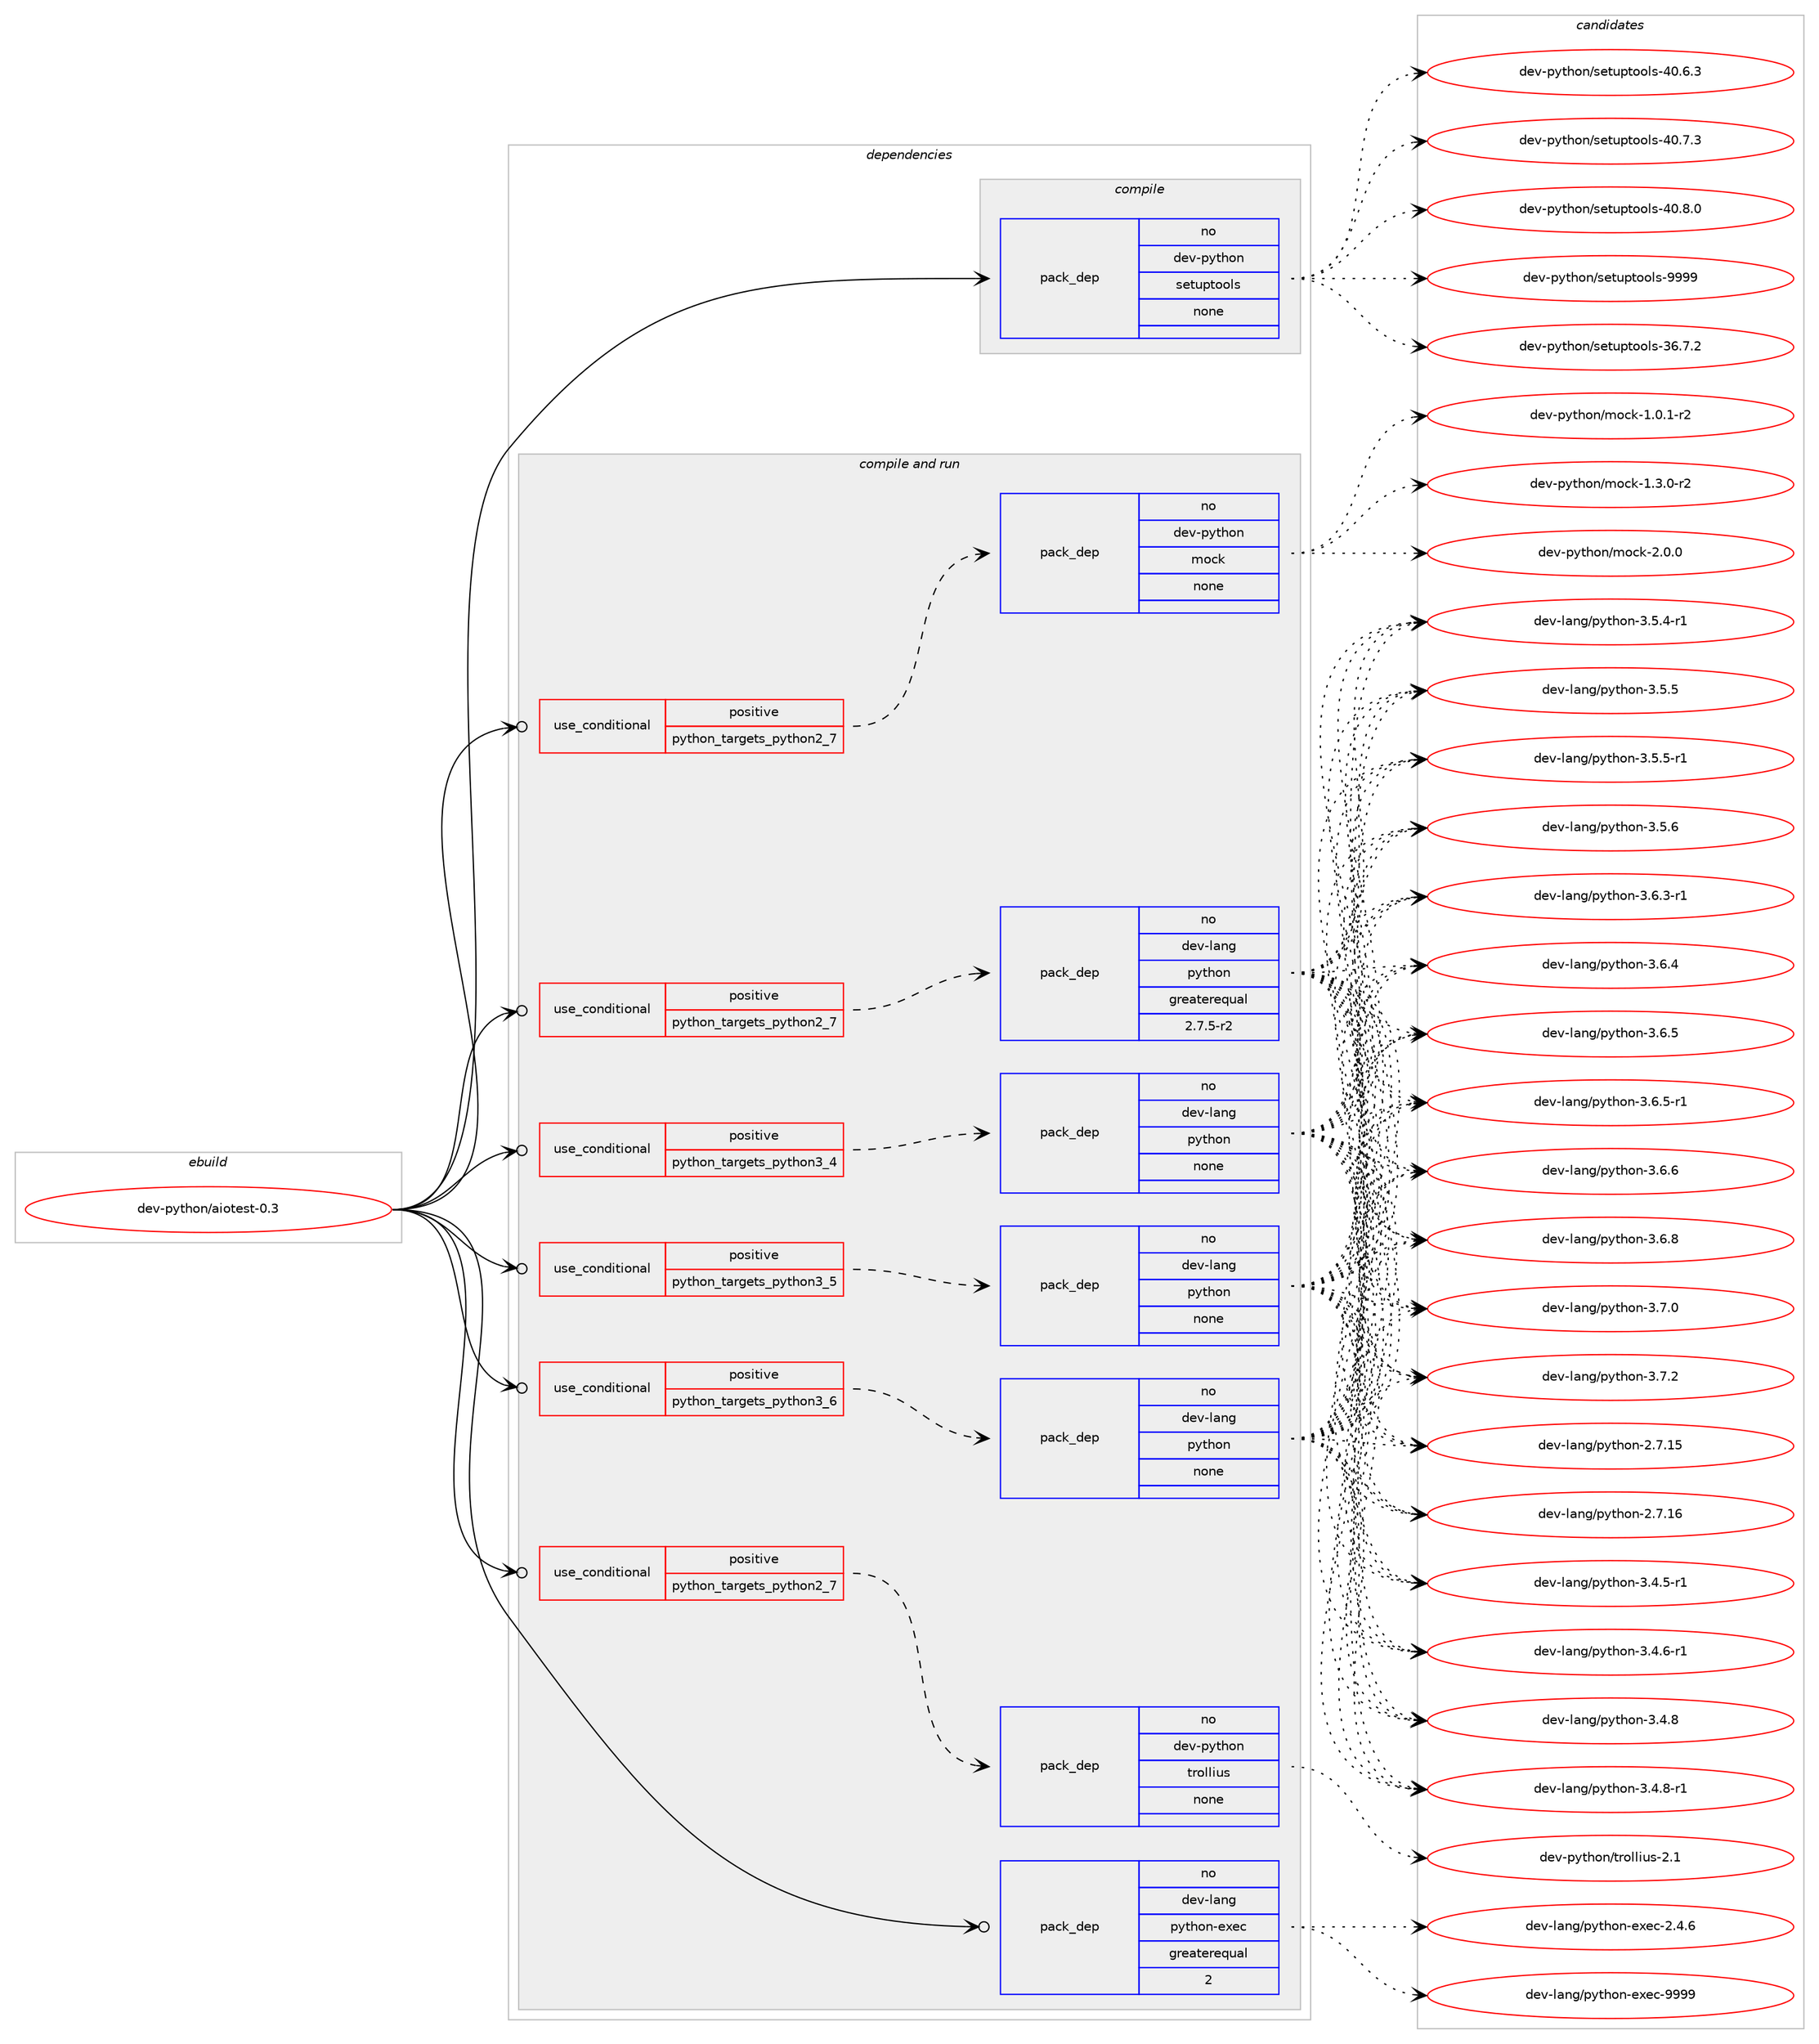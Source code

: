 digraph prolog {

# *************
# Graph options
# *************

newrank=true;
concentrate=true;
compound=true;
graph [rankdir=LR,fontname=Helvetica,fontsize=10,ranksep=1.5];#, ranksep=2.5, nodesep=0.2];
edge  [arrowhead=vee];
node  [fontname=Helvetica,fontsize=10];

# **********
# The ebuild
# **********

subgraph cluster_leftcol {
color=gray;
rank=same;
label=<<i>ebuild</i>>;
id [label="dev-python/aiotest-0.3", color=red, width=4, href="../dev-python/aiotest-0.3.svg"];
}

# ****************
# The dependencies
# ****************

subgraph cluster_midcol {
color=gray;
label=<<i>dependencies</i>>;
subgraph cluster_compile {
fillcolor="#eeeeee";
style=filled;
label=<<i>compile</i>>;
subgraph pack1004085 {
dependency1397970 [label=<<TABLE BORDER="0" CELLBORDER="1" CELLSPACING="0" CELLPADDING="4" WIDTH="220"><TR><TD ROWSPAN="6" CELLPADDING="30">pack_dep</TD></TR><TR><TD WIDTH="110">no</TD></TR><TR><TD>dev-python</TD></TR><TR><TD>setuptools</TD></TR><TR><TD>none</TD></TR><TR><TD></TD></TR></TABLE>>, shape=none, color=blue];
}
id:e -> dependency1397970:w [weight=20,style="solid",arrowhead="vee"];
}
subgraph cluster_compileandrun {
fillcolor="#eeeeee";
style=filled;
label=<<i>compile and run</i>>;
subgraph cond370660 {
dependency1397971 [label=<<TABLE BORDER="0" CELLBORDER="1" CELLSPACING="0" CELLPADDING="4"><TR><TD ROWSPAN="3" CELLPADDING="10">use_conditional</TD></TR><TR><TD>positive</TD></TR><TR><TD>python_targets_python2_7</TD></TR></TABLE>>, shape=none, color=red];
subgraph pack1004086 {
dependency1397972 [label=<<TABLE BORDER="0" CELLBORDER="1" CELLSPACING="0" CELLPADDING="4" WIDTH="220"><TR><TD ROWSPAN="6" CELLPADDING="30">pack_dep</TD></TR><TR><TD WIDTH="110">no</TD></TR><TR><TD>dev-lang</TD></TR><TR><TD>python</TD></TR><TR><TD>greaterequal</TD></TR><TR><TD>2.7.5-r2</TD></TR></TABLE>>, shape=none, color=blue];
}
dependency1397971:e -> dependency1397972:w [weight=20,style="dashed",arrowhead="vee"];
}
id:e -> dependency1397971:w [weight=20,style="solid",arrowhead="odotvee"];
subgraph cond370661 {
dependency1397973 [label=<<TABLE BORDER="0" CELLBORDER="1" CELLSPACING="0" CELLPADDING="4"><TR><TD ROWSPAN="3" CELLPADDING="10">use_conditional</TD></TR><TR><TD>positive</TD></TR><TR><TD>python_targets_python2_7</TD></TR></TABLE>>, shape=none, color=red];
subgraph pack1004087 {
dependency1397974 [label=<<TABLE BORDER="0" CELLBORDER="1" CELLSPACING="0" CELLPADDING="4" WIDTH="220"><TR><TD ROWSPAN="6" CELLPADDING="30">pack_dep</TD></TR><TR><TD WIDTH="110">no</TD></TR><TR><TD>dev-python</TD></TR><TR><TD>mock</TD></TR><TR><TD>none</TD></TR><TR><TD></TD></TR></TABLE>>, shape=none, color=blue];
}
dependency1397973:e -> dependency1397974:w [weight=20,style="dashed",arrowhead="vee"];
}
id:e -> dependency1397973:w [weight=20,style="solid",arrowhead="odotvee"];
subgraph cond370662 {
dependency1397975 [label=<<TABLE BORDER="0" CELLBORDER="1" CELLSPACING="0" CELLPADDING="4"><TR><TD ROWSPAN="3" CELLPADDING="10">use_conditional</TD></TR><TR><TD>positive</TD></TR><TR><TD>python_targets_python2_7</TD></TR></TABLE>>, shape=none, color=red];
subgraph pack1004088 {
dependency1397976 [label=<<TABLE BORDER="0" CELLBORDER="1" CELLSPACING="0" CELLPADDING="4" WIDTH="220"><TR><TD ROWSPAN="6" CELLPADDING="30">pack_dep</TD></TR><TR><TD WIDTH="110">no</TD></TR><TR><TD>dev-python</TD></TR><TR><TD>trollius</TD></TR><TR><TD>none</TD></TR><TR><TD></TD></TR></TABLE>>, shape=none, color=blue];
}
dependency1397975:e -> dependency1397976:w [weight=20,style="dashed",arrowhead="vee"];
}
id:e -> dependency1397975:w [weight=20,style="solid",arrowhead="odotvee"];
subgraph cond370663 {
dependency1397977 [label=<<TABLE BORDER="0" CELLBORDER="1" CELLSPACING="0" CELLPADDING="4"><TR><TD ROWSPAN="3" CELLPADDING="10">use_conditional</TD></TR><TR><TD>positive</TD></TR><TR><TD>python_targets_python3_4</TD></TR></TABLE>>, shape=none, color=red];
subgraph pack1004089 {
dependency1397978 [label=<<TABLE BORDER="0" CELLBORDER="1" CELLSPACING="0" CELLPADDING="4" WIDTH="220"><TR><TD ROWSPAN="6" CELLPADDING="30">pack_dep</TD></TR><TR><TD WIDTH="110">no</TD></TR><TR><TD>dev-lang</TD></TR><TR><TD>python</TD></TR><TR><TD>none</TD></TR><TR><TD></TD></TR></TABLE>>, shape=none, color=blue];
}
dependency1397977:e -> dependency1397978:w [weight=20,style="dashed",arrowhead="vee"];
}
id:e -> dependency1397977:w [weight=20,style="solid",arrowhead="odotvee"];
subgraph cond370664 {
dependency1397979 [label=<<TABLE BORDER="0" CELLBORDER="1" CELLSPACING="0" CELLPADDING="4"><TR><TD ROWSPAN="3" CELLPADDING="10">use_conditional</TD></TR><TR><TD>positive</TD></TR><TR><TD>python_targets_python3_5</TD></TR></TABLE>>, shape=none, color=red];
subgraph pack1004090 {
dependency1397980 [label=<<TABLE BORDER="0" CELLBORDER="1" CELLSPACING="0" CELLPADDING="4" WIDTH="220"><TR><TD ROWSPAN="6" CELLPADDING="30">pack_dep</TD></TR><TR><TD WIDTH="110">no</TD></TR><TR><TD>dev-lang</TD></TR><TR><TD>python</TD></TR><TR><TD>none</TD></TR><TR><TD></TD></TR></TABLE>>, shape=none, color=blue];
}
dependency1397979:e -> dependency1397980:w [weight=20,style="dashed",arrowhead="vee"];
}
id:e -> dependency1397979:w [weight=20,style="solid",arrowhead="odotvee"];
subgraph cond370665 {
dependency1397981 [label=<<TABLE BORDER="0" CELLBORDER="1" CELLSPACING="0" CELLPADDING="4"><TR><TD ROWSPAN="3" CELLPADDING="10">use_conditional</TD></TR><TR><TD>positive</TD></TR><TR><TD>python_targets_python3_6</TD></TR></TABLE>>, shape=none, color=red];
subgraph pack1004091 {
dependency1397982 [label=<<TABLE BORDER="0" CELLBORDER="1" CELLSPACING="0" CELLPADDING="4" WIDTH="220"><TR><TD ROWSPAN="6" CELLPADDING="30">pack_dep</TD></TR><TR><TD WIDTH="110">no</TD></TR><TR><TD>dev-lang</TD></TR><TR><TD>python</TD></TR><TR><TD>none</TD></TR><TR><TD></TD></TR></TABLE>>, shape=none, color=blue];
}
dependency1397981:e -> dependency1397982:w [weight=20,style="dashed",arrowhead="vee"];
}
id:e -> dependency1397981:w [weight=20,style="solid",arrowhead="odotvee"];
subgraph pack1004092 {
dependency1397983 [label=<<TABLE BORDER="0" CELLBORDER="1" CELLSPACING="0" CELLPADDING="4" WIDTH="220"><TR><TD ROWSPAN="6" CELLPADDING="30">pack_dep</TD></TR><TR><TD WIDTH="110">no</TD></TR><TR><TD>dev-lang</TD></TR><TR><TD>python-exec</TD></TR><TR><TD>greaterequal</TD></TR><TR><TD>2</TD></TR></TABLE>>, shape=none, color=blue];
}
id:e -> dependency1397983:w [weight=20,style="solid",arrowhead="odotvee"];
}
subgraph cluster_run {
fillcolor="#eeeeee";
style=filled;
label=<<i>run</i>>;
}
}

# **************
# The candidates
# **************

subgraph cluster_choices {
rank=same;
color=gray;
label=<<i>candidates</i>>;

subgraph choice1004085 {
color=black;
nodesep=1;
choice100101118451121211161041111104711510111611711211611111110811545515446554650 [label="dev-python/setuptools-36.7.2", color=red, width=4,href="../dev-python/setuptools-36.7.2.svg"];
choice100101118451121211161041111104711510111611711211611111110811545524846544651 [label="dev-python/setuptools-40.6.3", color=red, width=4,href="../dev-python/setuptools-40.6.3.svg"];
choice100101118451121211161041111104711510111611711211611111110811545524846554651 [label="dev-python/setuptools-40.7.3", color=red, width=4,href="../dev-python/setuptools-40.7.3.svg"];
choice100101118451121211161041111104711510111611711211611111110811545524846564648 [label="dev-python/setuptools-40.8.0", color=red, width=4,href="../dev-python/setuptools-40.8.0.svg"];
choice10010111845112121116104111110471151011161171121161111111081154557575757 [label="dev-python/setuptools-9999", color=red, width=4,href="../dev-python/setuptools-9999.svg"];
dependency1397970:e -> choice100101118451121211161041111104711510111611711211611111110811545515446554650:w [style=dotted,weight="100"];
dependency1397970:e -> choice100101118451121211161041111104711510111611711211611111110811545524846544651:w [style=dotted,weight="100"];
dependency1397970:e -> choice100101118451121211161041111104711510111611711211611111110811545524846554651:w [style=dotted,weight="100"];
dependency1397970:e -> choice100101118451121211161041111104711510111611711211611111110811545524846564648:w [style=dotted,weight="100"];
dependency1397970:e -> choice10010111845112121116104111110471151011161171121161111111081154557575757:w [style=dotted,weight="100"];
}
subgraph choice1004086 {
color=black;
nodesep=1;
choice10010111845108971101034711212111610411111045504655464953 [label="dev-lang/python-2.7.15", color=red, width=4,href="../dev-lang/python-2.7.15.svg"];
choice10010111845108971101034711212111610411111045504655464954 [label="dev-lang/python-2.7.16", color=red, width=4,href="../dev-lang/python-2.7.16.svg"];
choice1001011184510897110103471121211161041111104551465246534511449 [label="dev-lang/python-3.4.5-r1", color=red, width=4,href="../dev-lang/python-3.4.5-r1.svg"];
choice1001011184510897110103471121211161041111104551465246544511449 [label="dev-lang/python-3.4.6-r1", color=red, width=4,href="../dev-lang/python-3.4.6-r1.svg"];
choice100101118451089711010347112121116104111110455146524656 [label="dev-lang/python-3.4.8", color=red, width=4,href="../dev-lang/python-3.4.8.svg"];
choice1001011184510897110103471121211161041111104551465246564511449 [label="dev-lang/python-3.4.8-r1", color=red, width=4,href="../dev-lang/python-3.4.8-r1.svg"];
choice1001011184510897110103471121211161041111104551465346524511449 [label="dev-lang/python-3.5.4-r1", color=red, width=4,href="../dev-lang/python-3.5.4-r1.svg"];
choice100101118451089711010347112121116104111110455146534653 [label="dev-lang/python-3.5.5", color=red, width=4,href="../dev-lang/python-3.5.5.svg"];
choice1001011184510897110103471121211161041111104551465346534511449 [label="dev-lang/python-3.5.5-r1", color=red, width=4,href="../dev-lang/python-3.5.5-r1.svg"];
choice100101118451089711010347112121116104111110455146534654 [label="dev-lang/python-3.5.6", color=red, width=4,href="../dev-lang/python-3.5.6.svg"];
choice1001011184510897110103471121211161041111104551465446514511449 [label="dev-lang/python-3.6.3-r1", color=red, width=4,href="../dev-lang/python-3.6.3-r1.svg"];
choice100101118451089711010347112121116104111110455146544652 [label="dev-lang/python-3.6.4", color=red, width=4,href="../dev-lang/python-3.6.4.svg"];
choice100101118451089711010347112121116104111110455146544653 [label="dev-lang/python-3.6.5", color=red, width=4,href="../dev-lang/python-3.6.5.svg"];
choice1001011184510897110103471121211161041111104551465446534511449 [label="dev-lang/python-3.6.5-r1", color=red, width=4,href="../dev-lang/python-3.6.5-r1.svg"];
choice100101118451089711010347112121116104111110455146544654 [label="dev-lang/python-3.6.6", color=red, width=4,href="../dev-lang/python-3.6.6.svg"];
choice100101118451089711010347112121116104111110455146544656 [label="dev-lang/python-3.6.8", color=red, width=4,href="../dev-lang/python-3.6.8.svg"];
choice100101118451089711010347112121116104111110455146554648 [label="dev-lang/python-3.7.0", color=red, width=4,href="../dev-lang/python-3.7.0.svg"];
choice100101118451089711010347112121116104111110455146554650 [label="dev-lang/python-3.7.2", color=red, width=4,href="../dev-lang/python-3.7.2.svg"];
dependency1397972:e -> choice10010111845108971101034711212111610411111045504655464953:w [style=dotted,weight="100"];
dependency1397972:e -> choice10010111845108971101034711212111610411111045504655464954:w [style=dotted,weight="100"];
dependency1397972:e -> choice1001011184510897110103471121211161041111104551465246534511449:w [style=dotted,weight="100"];
dependency1397972:e -> choice1001011184510897110103471121211161041111104551465246544511449:w [style=dotted,weight="100"];
dependency1397972:e -> choice100101118451089711010347112121116104111110455146524656:w [style=dotted,weight="100"];
dependency1397972:e -> choice1001011184510897110103471121211161041111104551465246564511449:w [style=dotted,weight="100"];
dependency1397972:e -> choice1001011184510897110103471121211161041111104551465346524511449:w [style=dotted,weight="100"];
dependency1397972:e -> choice100101118451089711010347112121116104111110455146534653:w [style=dotted,weight="100"];
dependency1397972:e -> choice1001011184510897110103471121211161041111104551465346534511449:w [style=dotted,weight="100"];
dependency1397972:e -> choice100101118451089711010347112121116104111110455146534654:w [style=dotted,weight="100"];
dependency1397972:e -> choice1001011184510897110103471121211161041111104551465446514511449:w [style=dotted,weight="100"];
dependency1397972:e -> choice100101118451089711010347112121116104111110455146544652:w [style=dotted,weight="100"];
dependency1397972:e -> choice100101118451089711010347112121116104111110455146544653:w [style=dotted,weight="100"];
dependency1397972:e -> choice1001011184510897110103471121211161041111104551465446534511449:w [style=dotted,weight="100"];
dependency1397972:e -> choice100101118451089711010347112121116104111110455146544654:w [style=dotted,weight="100"];
dependency1397972:e -> choice100101118451089711010347112121116104111110455146544656:w [style=dotted,weight="100"];
dependency1397972:e -> choice100101118451089711010347112121116104111110455146554648:w [style=dotted,weight="100"];
dependency1397972:e -> choice100101118451089711010347112121116104111110455146554650:w [style=dotted,weight="100"];
}
subgraph choice1004087 {
color=black;
nodesep=1;
choice1001011184511212111610411111047109111991074549464846494511450 [label="dev-python/mock-1.0.1-r2", color=red, width=4,href="../dev-python/mock-1.0.1-r2.svg"];
choice1001011184511212111610411111047109111991074549465146484511450 [label="dev-python/mock-1.3.0-r2", color=red, width=4,href="../dev-python/mock-1.3.0-r2.svg"];
choice100101118451121211161041111104710911199107455046484648 [label="dev-python/mock-2.0.0", color=red, width=4,href="../dev-python/mock-2.0.0.svg"];
dependency1397974:e -> choice1001011184511212111610411111047109111991074549464846494511450:w [style=dotted,weight="100"];
dependency1397974:e -> choice1001011184511212111610411111047109111991074549465146484511450:w [style=dotted,weight="100"];
dependency1397974:e -> choice100101118451121211161041111104710911199107455046484648:w [style=dotted,weight="100"];
}
subgraph choice1004088 {
color=black;
nodesep=1;
choice100101118451121211161041111104711611411110810810511711545504649 [label="dev-python/trollius-2.1", color=red, width=4,href="../dev-python/trollius-2.1.svg"];
dependency1397976:e -> choice100101118451121211161041111104711611411110810810511711545504649:w [style=dotted,weight="100"];
}
subgraph choice1004089 {
color=black;
nodesep=1;
choice10010111845108971101034711212111610411111045504655464953 [label="dev-lang/python-2.7.15", color=red, width=4,href="../dev-lang/python-2.7.15.svg"];
choice10010111845108971101034711212111610411111045504655464954 [label="dev-lang/python-2.7.16", color=red, width=4,href="../dev-lang/python-2.7.16.svg"];
choice1001011184510897110103471121211161041111104551465246534511449 [label="dev-lang/python-3.4.5-r1", color=red, width=4,href="../dev-lang/python-3.4.5-r1.svg"];
choice1001011184510897110103471121211161041111104551465246544511449 [label="dev-lang/python-3.4.6-r1", color=red, width=4,href="../dev-lang/python-3.4.6-r1.svg"];
choice100101118451089711010347112121116104111110455146524656 [label="dev-lang/python-3.4.8", color=red, width=4,href="../dev-lang/python-3.4.8.svg"];
choice1001011184510897110103471121211161041111104551465246564511449 [label="dev-lang/python-3.4.8-r1", color=red, width=4,href="../dev-lang/python-3.4.8-r1.svg"];
choice1001011184510897110103471121211161041111104551465346524511449 [label="dev-lang/python-3.5.4-r1", color=red, width=4,href="../dev-lang/python-3.5.4-r1.svg"];
choice100101118451089711010347112121116104111110455146534653 [label="dev-lang/python-3.5.5", color=red, width=4,href="../dev-lang/python-3.5.5.svg"];
choice1001011184510897110103471121211161041111104551465346534511449 [label="dev-lang/python-3.5.5-r1", color=red, width=4,href="../dev-lang/python-3.5.5-r1.svg"];
choice100101118451089711010347112121116104111110455146534654 [label="dev-lang/python-3.5.6", color=red, width=4,href="../dev-lang/python-3.5.6.svg"];
choice1001011184510897110103471121211161041111104551465446514511449 [label="dev-lang/python-3.6.3-r1", color=red, width=4,href="../dev-lang/python-3.6.3-r1.svg"];
choice100101118451089711010347112121116104111110455146544652 [label="dev-lang/python-3.6.4", color=red, width=4,href="../dev-lang/python-3.6.4.svg"];
choice100101118451089711010347112121116104111110455146544653 [label="dev-lang/python-3.6.5", color=red, width=4,href="../dev-lang/python-3.6.5.svg"];
choice1001011184510897110103471121211161041111104551465446534511449 [label="dev-lang/python-3.6.5-r1", color=red, width=4,href="../dev-lang/python-3.6.5-r1.svg"];
choice100101118451089711010347112121116104111110455146544654 [label="dev-lang/python-3.6.6", color=red, width=4,href="../dev-lang/python-3.6.6.svg"];
choice100101118451089711010347112121116104111110455146544656 [label="dev-lang/python-3.6.8", color=red, width=4,href="../dev-lang/python-3.6.8.svg"];
choice100101118451089711010347112121116104111110455146554648 [label="dev-lang/python-3.7.0", color=red, width=4,href="../dev-lang/python-3.7.0.svg"];
choice100101118451089711010347112121116104111110455146554650 [label="dev-lang/python-3.7.2", color=red, width=4,href="../dev-lang/python-3.7.2.svg"];
dependency1397978:e -> choice10010111845108971101034711212111610411111045504655464953:w [style=dotted,weight="100"];
dependency1397978:e -> choice10010111845108971101034711212111610411111045504655464954:w [style=dotted,weight="100"];
dependency1397978:e -> choice1001011184510897110103471121211161041111104551465246534511449:w [style=dotted,weight="100"];
dependency1397978:e -> choice1001011184510897110103471121211161041111104551465246544511449:w [style=dotted,weight="100"];
dependency1397978:e -> choice100101118451089711010347112121116104111110455146524656:w [style=dotted,weight="100"];
dependency1397978:e -> choice1001011184510897110103471121211161041111104551465246564511449:w [style=dotted,weight="100"];
dependency1397978:e -> choice1001011184510897110103471121211161041111104551465346524511449:w [style=dotted,weight="100"];
dependency1397978:e -> choice100101118451089711010347112121116104111110455146534653:w [style=dotted,weight="100"];
dependency1397978:e -> choice1001011184510897110103471121211161041111104551465346534511449:w [style=dotted,weight="100"];
dependency1397978:e -> choice100101118451089711010347112121116104111110455146534654:w [style=dotted,weight="100"];
dependency1397978:e -> choice1001011184510897110103471121211161041111104551465446514511449:w [style=dotted,weight="100"];
dependency1397978:e -> choice100101118451089711010347112121116104111110455146544652:w [style=dotted,weight="100"];
dependency1397978:e -> choice100101118451089711010347112121116104111110455146544653:w [style=dotted,weight="100"];
dependency1397978:e -> choice1001011184510897110103471121211161041111104551465446534511449:w [style=dotted,weight="100"];
dependency1397978:e -> choice100101118451089711010347112121116104111110455146544654:w [style=dotted,weight="100"];
dependency1397978:e -> choice100101118451089711010347112121116104111110455146544656:w [style=dotted,weight="100"];
dependency1397978:e -> choice100101118451089711010347112121116104111110455146554648:w [style=dotted,weight="100"];
dependency1397978:e -> choice100101118451089711010347112121116104111110455146554650:w [style=dotted,weight="100"];
}
subgraph choice1004090 {
color=black;
nodesep=1;
choice10010111845108971101034711212111610411111045504655464953 [label="dev-lang/python-2.7.15", color=red, width=4,href="../dev-lang/python-2.7.15.svg"];
choice10010111845108971101034711212111610411111045504655464954 [label="dev-lang/python-2.7.16", color=red, width=4,href="../dev-lang/python-2.7.16.svg"];
choice1001011184510897110103471121211161041111104551465246534511449 [label="dev-lang/python-3.4.5-r1", color=red, width=4,href="../dev-lang/python-3.4.5-r1.svg"];
choice1001011184510897110103471121211161041111104551465246544511449 [label="dev-lang/python-3.4.6-r1", color=red, width=4,href="../dev-lang/python-3.4.6-r1.svg"];
choice100101118451089711010347112121116104111110455146524656 [label="dev-lang/python-3.4.8", color=red, width=4,href="../dev-lang/python-3.4.8.svg"];
choice1001011184510897110103471121211161041111104551465246564511449 [label="dev-lang/python-3.4.8-r1", color=red, width=4,href="../dev-lang/python-3.4.8-r1.svg"];
choice1001011184510897110103471121211161041111104551465346524511449 [label="dev-lang/python-3.5.4-r1", color=red, width=4,href="../dev-lang/python-3.5.4-r1.svg"];
choice100101118451089711010347112121116104111110455146534653 [label="dev-lang/python-3.5.5", color=red, width=4,href="../dev-lang/python-3.5.5.svg"];
choice1001011184510897110103471121211161041111104551465346534511449 [label="dev-lang/python-3.5.5-r1", color=red, width=4,href="../dev-lang/python-3.5.5-r1.svg"];
choice100101118451089711010347112121116104111110455146534654 [label="dev-lang/python-3.5.6", color=red, width=4,href="../dev-lang/python-3.5.6.svg"];
choice1001011184510897110103471121211161041111104551465446514511449 [label="dev-lang/python-3.6.3-r1", color=red, width=4,href="../dev-lang/python-3.6.3-r1.svg"];
choice100101118451089711010347112121116104111110455146544652 [label="dev-lang/python-3.6.4", color=red, width=4,href="../dev-lang/python-3.6.4.svg"];
choice100101118451089711010347112121116104111110455146544653 [label="dev-lang/python-3.6.5", color=red, width=4,href="../dev-lang/python-3.6.5.svg"];
choice1001011184510897110103471121211161041111104551465446534511449 [label="dev-lang/python-3.6.5-r1", color=red, width=4,href="../dev-lang/python-3.6.5-r1.svg"];
choice100101118451089711010347112121116104111110455146544654 [label="dev-lang/python-3.6.6", color=red, width=4,href="../dev-lang/python-3.6.6.svg"];
choice100101118451089711010347112121116104111110455146544656 [label="dev-lang/python-3.6.8", color=red, width=4,href="../dev-lang/python-3.6.8.svg"];
choice100101118451089711010347112121116104111110455146554648 [label="dev-lang/python-3.7.0", color=red, width=4,href="../dev-lang/python-3.7.0.svg"];
choice100101118451089711010347112121116104111110455146554650 [label="dev-lang/python-3.7.2", color=red, width=4,href="../dev-lang/python-3.7.2.svg"];
dependency1397980:e -> choice10010111845108971101034711212111610411111045504655464953:w [style=dotted,weight="100"];
dependency1397980:e -> choice10010111845108971101034711212111610411111045504655464954:w [style=dotted,weight="100"];
dependency1397980:e -> choice1001011184510897110103471121211161041111104551465246534511449:w [style=dotted,weight="100"];
dependency1397980:e -> choice1001011184510897110103471121211161041111104551465246544511449:w [style=dotted,weight="100"];
dependency1397980:e -> choice100101118451089711010347112121116104111110455146524656:w [style=dotted,weight="100"];
dependency1397980:e -> choice1001011184510897110103471121211161041111104551465246564511449:w [style=dotted,weight="100"];
dependency1397980:e -> choice1001011184510897110103471121211161041111104551465346524511449:w [style=dotted,weight="100"];
dependency1397980:e -> choice100101118451089711010347112121116104111110455146534653:w [style=dotted,weight="100"];
dependency1397980:e -> choice1001011184510897110103471121211161041111104551465346534511449:w [style=dotted,weight="100"];
dependency1397980:e -> choice100101118451089711010347112121116104111110455146534654:w [style=dotted,weight="100"];
dependency1397980:e -> choice1001011184510897110103471121211161041111104551465446514511449:w [style=dotted,weight="100"];
dependency1397980:e -> choice100101118451089711010347112121116104111110455146544652:w [style=dotted,weight="100"];
dependency1397980:e -> choice100101118451089711010347112121116104111110455146544653:w [style=dotted,weight="100"];
dependency1397980:e -> choice1001011184510897110103471121211161041111104551465446534511449:w [style=dotted,weight="100"];
dependency1397980:e -> choice100101118451089711010347112121116104111110455146544654:w [style=dotted,weight="100"];
dependency1397980:e -> choice100101118451089711010347112121116104111110455146544656:w [style=dotted,weight="100"];
dependency1397980:e -> choice100101118451089711010347112121116104111110455146554648:w [style=dotted,weight="100"];
dependency1397980:e -> choice100101118451089711010347112121116104111110455146554650:w [style=dotted,weight="100"];
}
subgraph choice1004091 {
color=black;
nodesep=1;
choice10010111845108971101034711212111610411111045504655464953 [label="dev-lang/python-2.7.15", color=red, width=4,href="../dev-lang/python-2.7.15.svg"];
choice10010111845108971101034711212111610411111045504655464954 [label="dev-lang/python-2.7.16", color=red, width=4,href="../dev-lang/python-2.7.16.svg"];
choice1001011184510897110103471121211161041111104551465246534511449 [label="dev-lang/python-3.4.5-r1", color=red, width=4,href="../dev-lang/python-3.4.5-r1.svg"];
choice1001011184510897110103471121211161041111104551465246544511449 [label="dev-lang/python-3.4.6-r1", color=red, width=4,href="../dev-lang/python-3.4.6-r1.svg"];
choice100101118451089711010347112121116104111110455146524656 [label="dev-lang/python-3.4.8", color=red, width=4,href="../dev-lang/python-3.4.8.svg"];
choice1001011184510897110103471121211161041111104551465246564511449 [label="dev-lang/python-3.4.8-r1", color=red, width=4,href="../dev-lang/python-3.4.8-r1.svg"];
choice1001011184510897110103471121211161041111104551465346524511449 [label="dev-lang/python-3.5.4-r1", color=red, width=4,href="../dev-lang/python-3.5.4-r1.svg"];
choice100101118451089711010347112121116104111110455146534653 [label="dev-lang/python-3.5.5", color=red, width=4,href="../dev-lang/python-3.5.5.svg"];
choice1001011184510897110103471121211161041111104551465346534511449 [label="dev-lang/python-3.5.5-r1", color=red, width=4,href="../dev-lang/python-3.5.5-r1.svg"];
choice100101118451089711010347112121116104111110455146534654 [label="dev-lang/python-3.5.6", color=red, width=4,href="../dev-lang/python-3.5.6.svg"];
choice1001011184510897110103471121211161041111104551465446514511449 [label="dev-lang/python-3.6.3-r1", color=red, width=4,href="../dev-lang/python-3.6.3-r1.svg"];
choice100101118451089711010347112121116104111110455146544652 [label="dev-lang/python-3.6.4", color=red, width=4,href="../dev-lang/python-3.6.4.svg"];
choice100101118451089711010347112121116104111110455146544653 [label="dev-lang/python-3.6.5", color=red, width=4,href="../dev-lang/python-3.6.5.svg"];
choice1001011184510897110103471121211161041111104551465446534511449 [label="dev-lang/python-3.6.5-r1", color=red, width=4,href="../dev-lang/python-3.6.5-r1.svg"];
choice100101118451089711010347112121116104111110455146544654 [label="dev-lang/python-3.6.6", color=red, width=4,href="../dev-lang/python-3.6.6.svg"];
choice100101118451089711010347112121116104111110455146544656 [label="dev-lang/python-3.6.8", color=red, width=4,href="../dev-lang/python-3.6.8.svg"];
choice100101118451089711010347112121116104111110455146554648 [label="dev-lang/python-3.7.0", color=red, width=4,href="../dev-lang/python-3.7.0.svg"];
choice100101118451089711010347112121116104111110455146554650 [label="dev-lang/python-3.7.2", color=red, width=4,href="../dev-lang/python-3.7.2.svg"];
dependency1397982:e -> choice10010111845108971101034711212111610411111045504655464953:w [style=dotted,weight="100"];
dependency1397982:e -> choice10010111845108971101034711212111610411111045504655464954:w [style=dotted,weight="100"];
dependency1397982:e -> choice1001011184510897110103471121211161041111104551465246534511449:w [style=dotted,weight="100"];
dependency1397982:e -> choice1001011184510897110103471121211161041111104551465246544511449:w [style=dotted,weight="100"];
dependency1397982:e -> choice100101118451089711010347112121116104111110455146524656:w [style=dotted,weight="100"];
dependency1397982:e -> choice1001011184510897110103471121211161041111104551465246564511449:w [style=dotted,weight="100"];
dependency1397982:e -> choice1001011184510897110103471121211161041111104551465346524511449:w [style=dotted,weight="100"];
dependency1397982:e -> choice100101118451089711010347112121116104111110455146534653:w [style=dotted,weight="100"];
dependency1397982:e -> choice1001011184510897110103471121211161041111104551465346534511449:w [style=dotted,weight="100"];
dependency1397982:e -> choice100101118451089711010347112121116104111110455146534654:w [style=dotted,weight="100"];
dependency1397982:e -> choice1001011184510897110103471121211161041111104551465446514511449:w [style=dotted,weight="100"];
dependency1397982:e -> choice100101118451089711010347112121116104111110455146544652:w [style=dotted,weight="100"];
dependency1397982:e -> choice100101118451089711010347112121116104111110455146544653:w [style=dotted,weight="100"];
dependency1397982:e -> choice1001011184510897110103471121211161041111104551465446534511449:w [style=dotted,weight="100"];
dependency1397982:e -> choice100101118451089711010347112121116104111110455146544654:w [style=dotted,weight="100"];
dependency1397982:e -> choice100101118451089711010347112121116104111110455146544656:w [style=dotted,weight="100"];
dependency1397982:e -> choice100101118451089711010347112121116104111110455146554648:w [style=dotted,weight="100"];
dependency1397982:e -> choice100101118451089711010347112121116104111110455146554650:w [style=dotted,weight="100"];
}
subgraph choice1004092 {
color=black;
nodesep=1;
choice1001011184510897110103471121211161041111104510112010199455046524654 [label="dev-lang/python-exec-2.4.6", color=red, width=4,href="../dev-lang/python-exec-2.4.6.svg"];
choice10010111845108971101034711212111610411111045101120101994557575757 [label="dev-lang/python-exec-9999", color=red, width=4,href="../dev-lang/python-exec-9999.svg"];
dependency1397983:e -> choice1001011184510897110103471121211161041111104510112010199455046524654:w [style=dotted,weight="100"];
dependency1397983:e -> choice10010111845108971101034711212111610411111045101120101994557575757:w [style=dotted,weight="100"];
}
}

}
